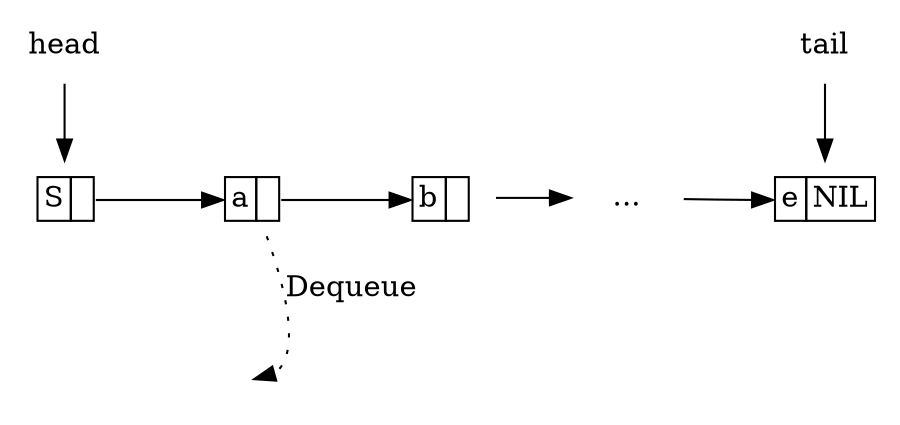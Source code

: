 digraph G{
	margin="0"
	node[shape=plaintext]
	S[label=<<table BORDER="0" CELLBORDER="1" CELLSPACING="0">
      <tr><td>S</td><td port="next"> </td></tr></table>>];
	q1[label=<<table BORDER="0" CELLBORDER="1" CELLSPACING="0">
      <tr><td port="key">a</td><td port="next"> </td></tr></table>>];
	q2[label=<<table BORDER="0" CELLBORDER="1" CELLSPACING="0">
       <tr><td port="key">b</td><td port="next"> </td></tr></table>>];
	qi[label="..."];
	qt[label=<<table BORDER="0" CELLBORDER="1" CELLSPACING="0">
       <tr><td port="key">e</td><td port="next">NIL</td></tr></table>>];
	head;
	tail;
	head->S;
	S:next -> q1:key;
	q1:next -> q2:key;
	q2->qi;
	qi->qt:key;
	tail->qt;
	{rank=same S q1 q2 qi qt}
	NIL[style=invis]
	q1->NIL:e[label="Dequeue", style=dotted];
}
